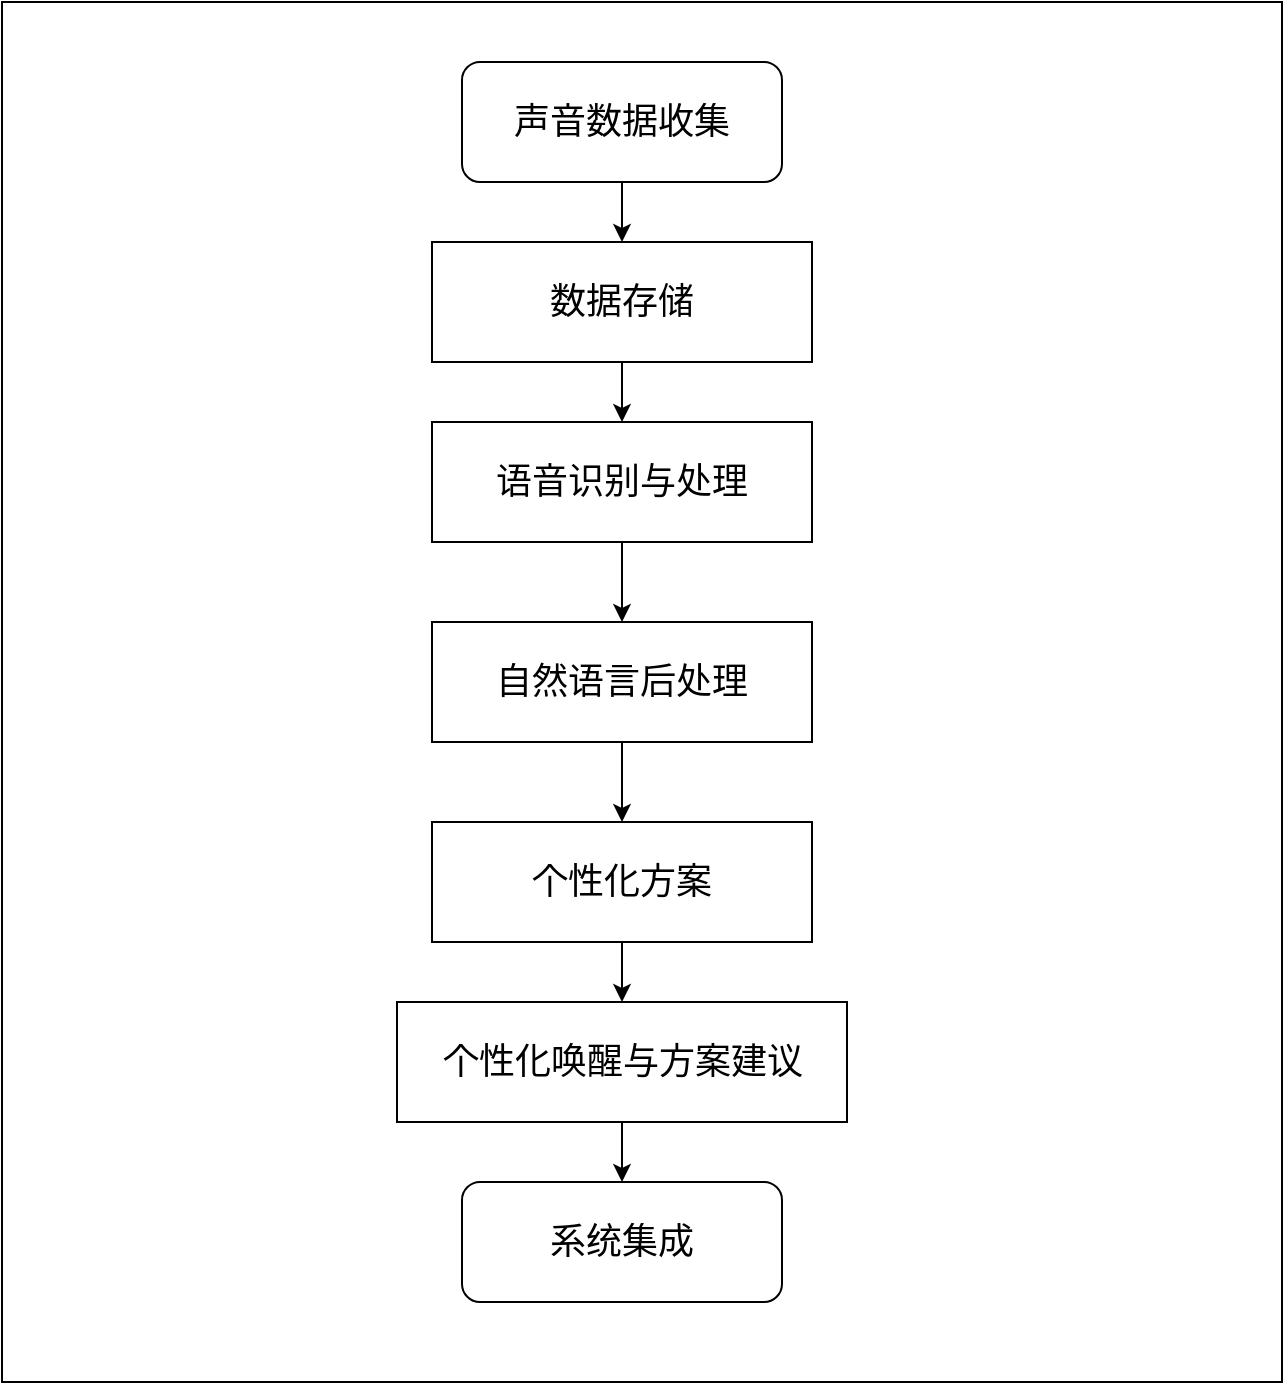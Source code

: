 <mxfile version="22.1.17" type="github" pages="2">
  <diagram name="voice-1" id="r8Amg0IG3UjUFntEyOk9">
    <mxGraphModel dx="1272" dy="853" grid="1" gridSize="10" guides="1" tooltips="1" connect="1" arrows="1" fold="1" page="1" pageScale="1" pageWidth="850" pageHeight="1100" math="0" shadow="0">
      <root>
        <mxCell id="0" />
        <mxCell id="1" parent="0" />
        <mxCell id="_d9WhWEy9v8gxWZoulwG-16" value="" style="rounded=0;whiteSpace=wrap;html=1;" vertex="1" parent="1">
          <mxGeometry x="90" y="20" width="640" height="690" as="geometry" />
        </mxCell>
        <mxCell id="_d9WhWEy9v8gxWZoulwG-11" value="" style="edgeStyle=orthogonalEdgeStyle;rounded=0;orthogonalLoop=1;jettySize=auto;html=1;" edge="1" parent="1" source="_d9WhWEy9v8gxWZoulwG-2" target="_d9WhWEy9v8gxWZoulwG-3">
          <mxGeometry relative="1" as="geometry" />
        </mxCell>
        <mxCell id="_d9WhWEy9v8gxWZoulwG-2" value="数据存储" style="rounded=0;whiteSpace=wrap;html=1;fontSize=18;" vertex="1" parent="1">
          <mxGeometry x="305" y="140" width="190" height="60" as="geometry" />
        </mxCell>
        <mxCell id="_d9WhWEy9v8gxWZoulwG-12" value="" style="edgeStyle=orthogonalEdgeStyle;rounded=0;orthogonalLoop=1;jettySize=auto;html=1;" edge="1" parent="1" source="_d9WhWEy9v8gxWZoulwG-3" target="_d9WhWEy9v8gxWZoulwG-4">
          <mxGeometry relative="1" as="geometry" />
        </mxCell>
        <mxCell id="_d9WhWEy9v8gxWZoulwG-3" value="语音识别与处理" style="rounded=0;whiteSpace=wrap;html=1;fontSize=18;" vertex="1" parent="1">
          <mxGeometry x="305" y="230" width="190" height="60" as="geometry" />
        </mxCell>
        <mxCell id="_d9WhWEy9v8gxWZoulwG-13" value="" style="edgeStyle=orthogonalEdgeStyle;rounded=0;orthogonalLoop=1;jettySize=auto;html=1;" edge="1" parent="1" source="_d9WhWEy9v8gxWZoulwG-4" target="_d9WhWEy9v8gxWZoulwG-5">
          <mxGeometry relative="1" as="geometry" />
        </mxCell>
        <mxCell id="_d9WhWEy9v8gxWZoulwG-4" value="自然语言后处理" style="rounded=0;whiteSpace=wrap;html=1;fontSize=18;" vertex="1" parent="1">
          <mxGeometry x="305" y="330" width="190" height="60" as="geometry" />
        </mxCell>
        <mxCell id="_d9WhWEy9v8gxWZoulwG-14" value="" style="edgeStyle=orthogonalEdgeStyle;rounded=0;orthogonalLoop=1;jettySize=auto;html=1;" edge="1" parent="1" source="_d9WhWEy9v8gxWZoulwG-5" target="_d9WhWEy9v8gxWZoulwG-6">
          <mxGeometry relative="1" as="geometry" />
        </mxCell>
        <mxCell id="_d9WhWEy9v8gxWZoulwG-5" value="个性化方案" style="rounded=0;whiteSpace=wrap;html=1;fontSize=18;" vertex="1" parent="1">
          <mxGeometry x="305" y="430" width="190" height="60" as="geometry" />
        </mxCell>
        <mxCell id="_d9WhWEy9v8gxWZoulwG-15" value="" style="edgeStyle=orthogonalEdgeStyle;rounded=0;orthogonalLoop=1;jettySize=auto;html=1;" edge="1" parent="1" source="_d9WhWEy9v8gxWZoulwG-6" target="_d9WhWEy9v8gxWZoulwG-8">
          <mxGeometry relative="1" as="geometry" />
        </mxCell>
        <mxCell id="_d9WhWEy9v8gxWZoulwG-6" value="个性化唤醒与方案建议" style="rounded=0;whiteSpace=wrap;html=1;fontSize=18;" vertex="1" parent="1">
          <mxGeometry x="287.5" y="520" width="225" height="60" as="geometry" />
        </mxCell>
        <mxCell id="_d9WhWEy9v8gxWZoulwG-8" value="系统集成" style="rounded=1;whiteSpace=wrap;html=1;fontSize=18;" vertex="1" parent="1">
          <mxGeometry x="320" y="610" width="160" height="60" as="geometry" />
        </mxCell>
        <mxCell id="_d9WhWEy9v8gxWZoulwG-10" value="" style="edgeStyle=orthogonalEdgeStyle;rounded=0;orthogonalLoop=1;jettySize=auto;html=1;" edge="1" parent="1" source="_d9WhWEy9v8gxWZoulwG-9" target="_d9WhWEy9v8gxWZoulwG-2">
          <mxGeometry relative="1" as="geometry" />
        </mxCell>
        <mxCell id="_d9WhWEy9v8gxWZoulwG-9" value="声音数据收集" style="rounded=1;whiteSpace=wrap;html=1;fontSize=18;" vertex="1" parent="1">
          <mxGeometry x="320" y="50" width="160" height="60" as="geometry" />
        </mxCell>
      </root>
    </mxGraphModel>
  </diagram>
  <diagram id="URK4V8TwrT7898UcYDbf" name="multi-label-2">
    <mxGraphModel dx="954" dy="640" grid="1" gridSize="10" guides="1" tooltips="1" connect="1" arrows="1" fold="1" page="1" pageScale="1" pageWidth="850" pageHeight="1100" math="0" shadow="0">
      <root>
        <mxCell id="0" />
        <mxCell id="1" parent="0" />
      </root>
    </mxGraphModel>
  </diagram>
</mxfile>
